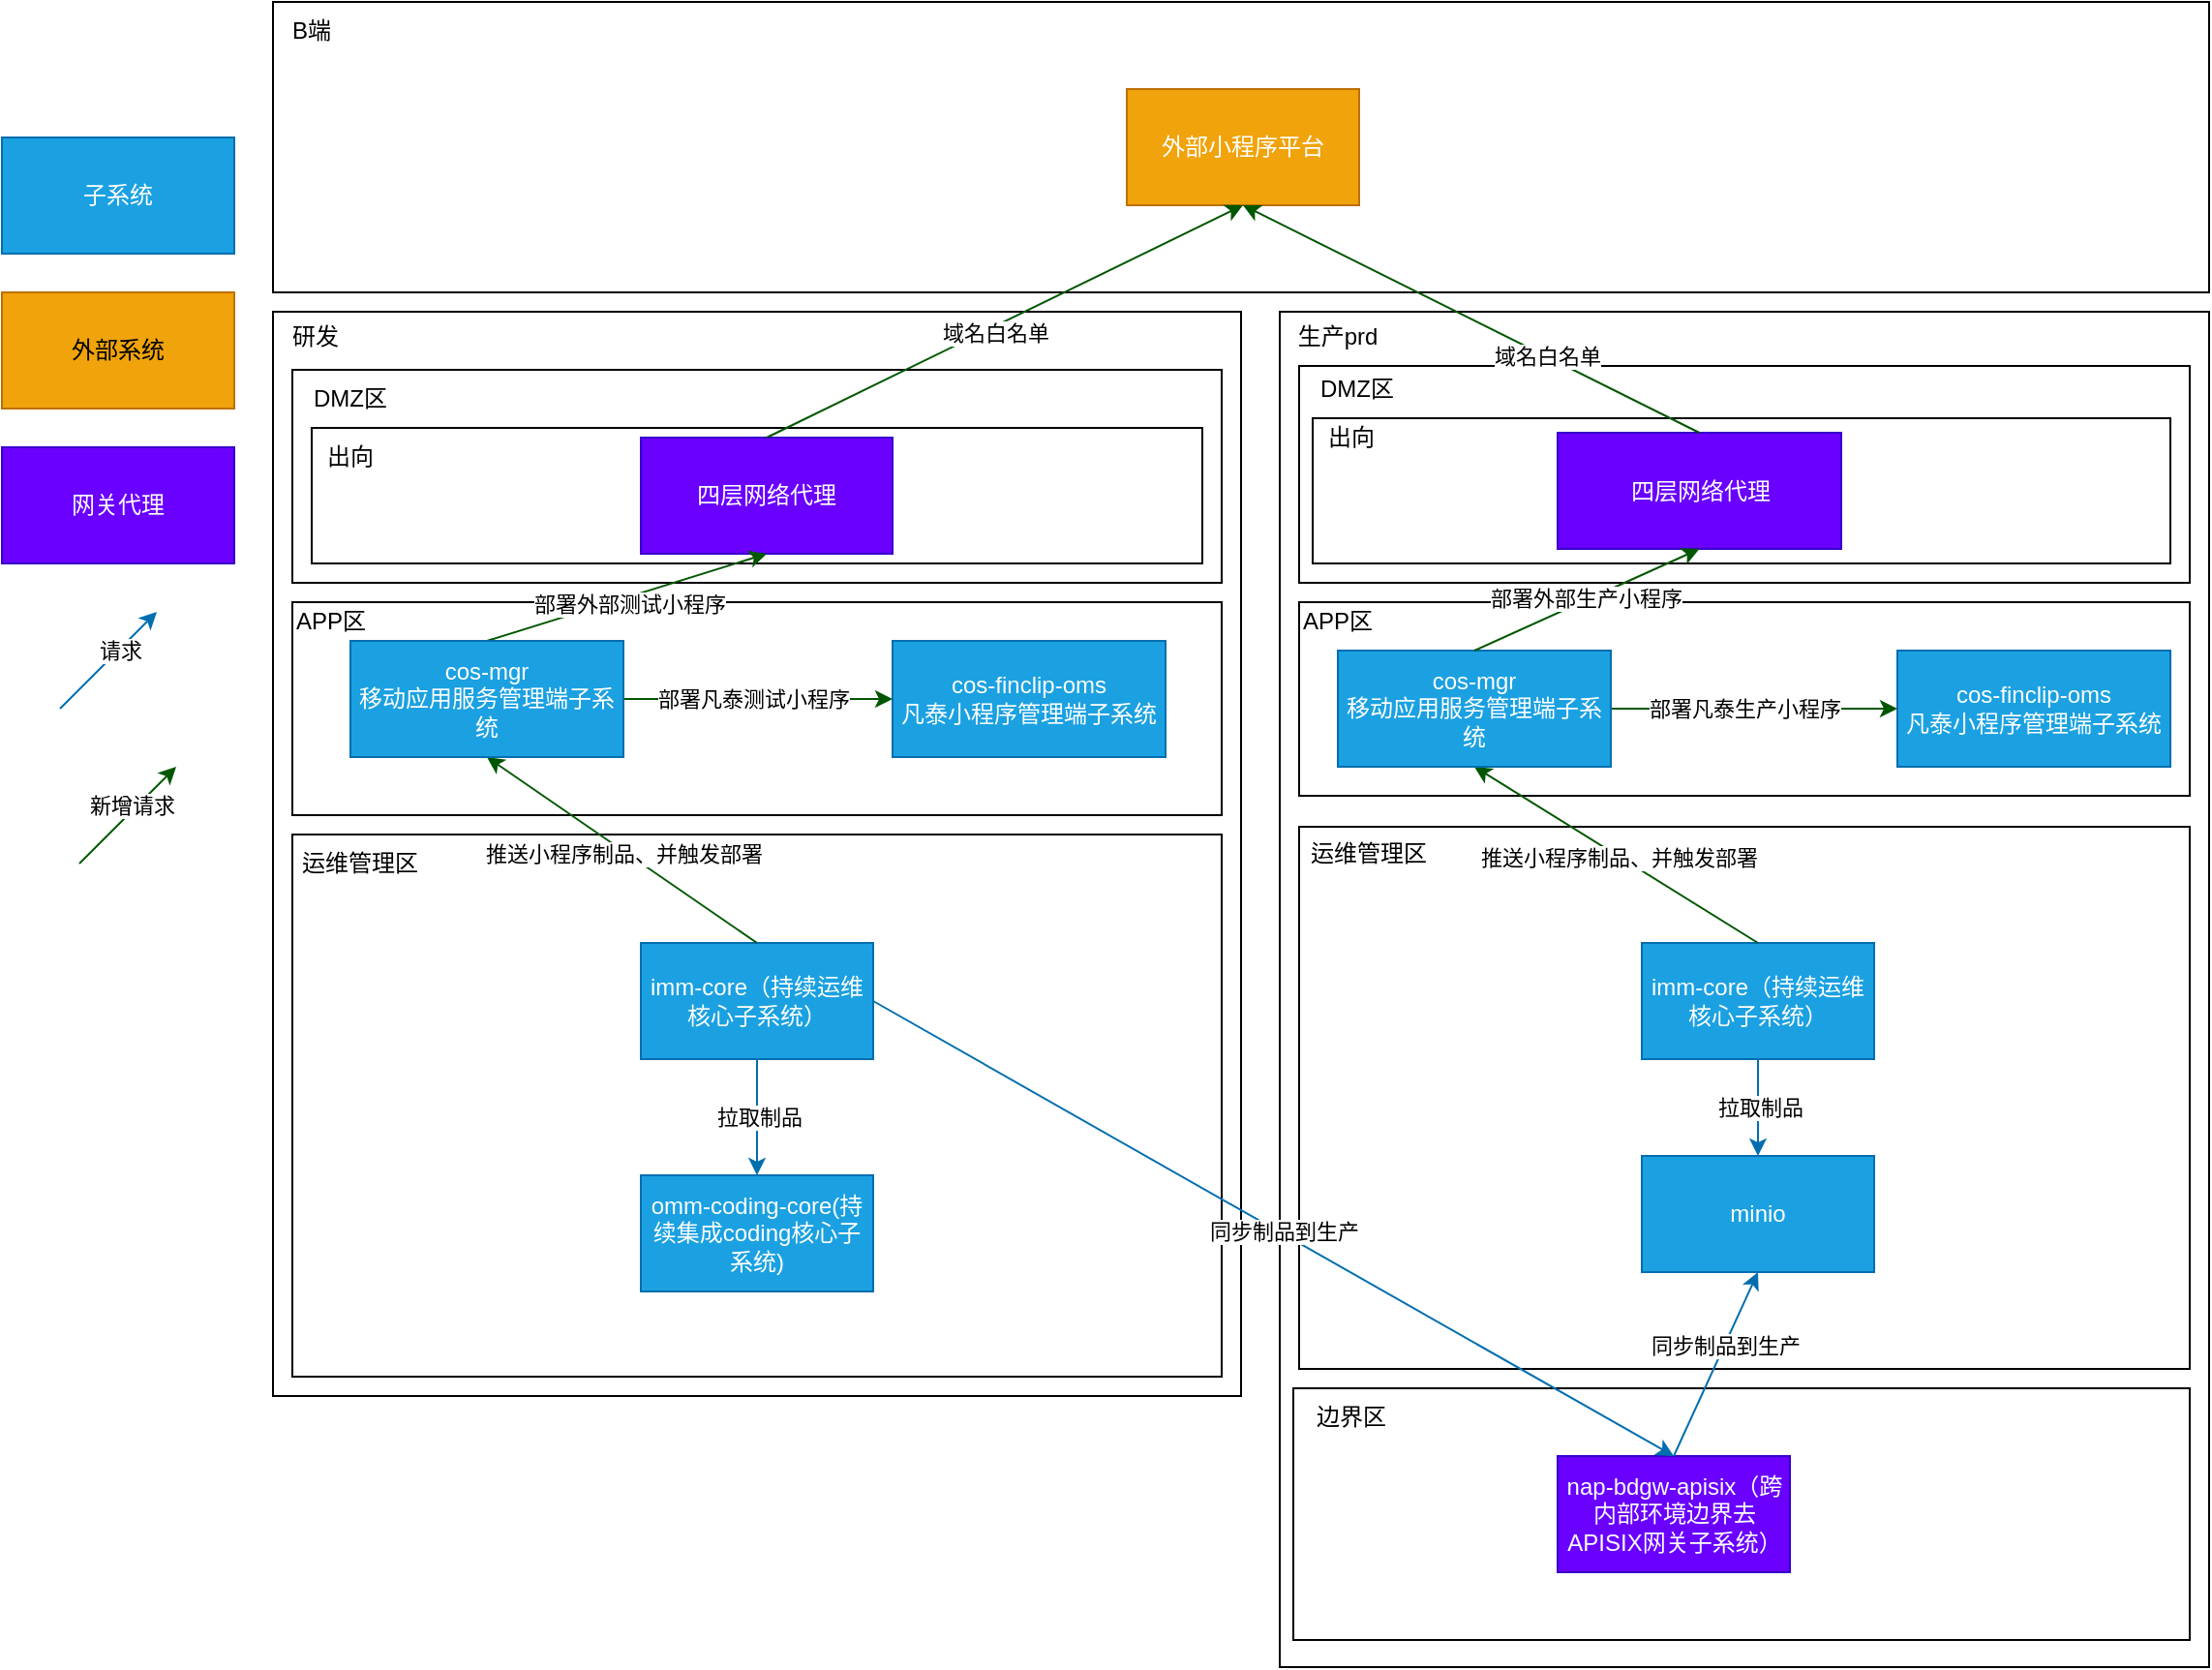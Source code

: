 <mxfile version="24.3.1" type="github">
  <diagram name="第 1 页" id="EOG2HZ5_NcPLtCkEs77e">
    <mxGraphModel dx="1744" dy="2010" grid="1" gridSize="10" guides="1" tooltips="1" connect="1" arrows="1" fold="1" page="1" pageScale="1" pageWidth="827" pageHeight="1169" math="0" shadow="0">
      <root>
        <mxCell id="0" />
        <mxCell id="1" parent="0" />
        <mxCell id="6PQGACXjwFTCAQi2liqI-1" value="" style="rounded=0;whiteSpace=wrap;html=1;" parent="1" vertex="1">
          <mxGeometry x="250" y="-130" width="500" height="560" as="geometry" />
        </mxCell>
        <mxCell id="6PQGACXjwFTCAQi2liqI-2" value="" style="whiteSpace=wrap;html=1;" parent="1" vertex="1">
          <mxGeometry x="260" y="140" width="480" height="280" as="geometry" />
        </mxCell>
        <mxCell id="6PQGACXjwFTCAQi2liqI-4" value="运维管理区" style="text;html=1;strokeColor=none;fillColor=none;align=center;verticalAlign=middle;whiteSpace=wrap;rounded=0;" parent="1" vertex="1">
          <mxGeometry x="260" y="140" width="70" height="30" as="geometry" />
        </mxCell>
        <mxCell id="6PQGACXjwFTCAQi2liqI-15" value="" style="rounded=0;whiteSpace=wrap;html=1;" parent="1" vertex="1">
          <mxGeometry x="260" y="-100" width="480" height="110" as="geometry" />
        </mxCell>
        <mxCell id="6PQGACXjwFTCAQi2liqI-16" value="DMZ区" style="text;html=1;strokeColor=none;fillColor=none;align=center;verticalAlign=middle;whiteSpace=wrap;rounded=0;" parent="1" vertex="1">
          <mxGeometry x="260" y="-100" width="60" height="30" as="geometry" />
        </mxCell>
        <mxCell id="6PQGACXjwFTCAQi2liqI-17" value="" style="rounded=0;whiteSpace=wrap;html=1;" parent="1" vertex="1">
          <mxGeometry x="270" y="-70" width="460" height="70" as="geometry" />
        </mxCell>
        <mxCell id="6PQGACXjwFTCAQi2liqI-18" value="出向" style="text;html=1;strokeColor=none;fillColor=none;align=center;verticalAlign=middle;whiteSpace=wrap;rounded=0;" parent="1" vertex="1">
          <mxGeometry x="260" y="-70" width="60" height="30" as="geometry" />
        </mxCell>
        <mxCell id="6PQGACXjwFTCAQi2liqI-19" value="研发" style="text;html=1;strokeColor=none;fillColor=none;align=center;verticalAlign=middle;whiteSpace=wrap;rounded=0;" parent="1" vertex="1">
          <mxGeometry x="242" y="-132" width="60" height="30" as="geometry" />
        </mxCell>
        <mxCell id="6PQGACXjwFTCAQi2liqI-20" value="" style="rounded=0;whiteSpace=wrap;html=1;" parent="1" vertex="1">
          <mxGeometry x="770" y="-130" width="480" height="700" as="geometry" />
        </mxCell>
        <mxCell id="6PQGACXjwFTCAQi2liqI-21" value="生产prd" style="text;html=1;strokeColor=none;fillColor=none;align=center;verticalAlign=middle;whiteSpace=wrap;rounded=0;" parent="1" vertex="1">
          <mxGeometry x="770" y="-132" width="60" height="30" as="geometry" />
        </mxCell>
        <mxCell id="6PQGACXjwFTCAQi2liqI-22" value="" style="rounded=0;whiteSpace=wrap;html=1;" parent="1" vertex="1">
          <mxGeometry x="780" y="-102" width="460" height="112" as="geometry" />
        </mxCell>
        <mxCell id="6PQGACXjwFTCAQi2liqI-23" value="DMZ区" style="text;html=1;strokeColor=none;fillColor=none;align=center;verticalAlign=middle;whiteSpace=wrap;rounded=0;" parent="1" vertex="1">
          <mxGeometry x="780" y="-105" width="60" height="30" as="geometry" />
        </mxCell>
        <mxCell id="6PQGACXjwFTCAQi2liqI-24" value="" style="rounded=0;whiteSpace=wrap;html=1;" parent="1" vertex="1">
          <mxGeometry x="787" y="-75" width="443" height="75" as="geometry" />
        </mxCell>
        <mxCell id="6PQGACXjwFTCAQi2liqI-25" value="出向" style="text;html=1;strokeColor=none;fillColor=none;align=center;verticalAlign=middle;whiteSpace=wrap;rounded=0;" parent="1" vertex="1">
          <mxGeometry x="777" y="-80" width="60" height="30" as="geometry" />
        </mxCell>
        <mxCell id="6PQGACXjwFTCAQi2liqI-26" value="四层网络代理" style="rounded=0;whiteSpace=wrap;html=1;fillColor=#6a00ff;fontColor=#ffffff;strokeColor=#3700CC;" parent="1" vertex="1">
          <mxGeometry x="440" y="-65" width="130" height="60" as="geometry" />
        </mxCell>
        <mxCell id="6PQGACXjwFTCAQi2liqI-27" value="四层网络代理" style="rounded=0;whiteSpace=wrap;html=1;fillColor=#6a00ff;fontColor=#ffffff;strokeColor=#3700CC;" parent="1" vertex="1">
          <mxGeometry x="913.5" y="-67.5" width="146.5" height="60" as="geometry" />
        </mxCell>
        <mxCell id="6PQGACXjwFTCAQi2liqI-28" value="" style="rounded=0;whiteSpace=wrap;html=1;" parent="1" vertex="1">
          <mxGeometry x="780" y="136" width="460" height="280" as="geometry" />
        </mxCell>
        <mxCell id="6PQGACXjwFTCAQi2liqI-29" value="运维管理区" style="text;html=1;strokeColor=none;fillColor=none;align=center;verticalAlign=middle;whiteSpace=wrap;rounded=0;" parent="1" vertex="1">
          <mxGeometry x="781" y="135" width="70" height="30" as="geometry" />
        </mxCell>
        <mxCell id="6PQGACXjwFTCAQi2liqI-33" value="imm-core（持续运维核心子系统）" style="rounded=0;whiteSpace=wrap;html=1;fillColor=#1ba1e2;fontColor=#ffffff;strokeColor=#006EAF;" parent="1" vertex="1">
          <mxGeometry x="957" y="196" width="120" height="60" as="geometry" />
        </mxCell>
        <mxCell id="6PQGACXjwFTCAQi2liqI-37" value="" style="rounded=0;whiteSpace=wrap;html=1;" parent="1" vertex="1">
          <mxGeometry x="780" y="20" width="460" height="100" as="geometry" />
        </mxCell>
        <mxCell id="6PQGACXjwFTCAQi2liqI-38" value="APP区" style="text;html=1;strokeColor=none;fillColor=none;align=center;verticalAlign=middle;whiteSpace=wrap;rounded=0;" parent="1" vertex="1">
          <mxGeometry x="770" y="15" width="60" height="30" as="geometry" />
        </mxCell>
        <mxCell id="6PQGACXjwFTCAQi2liqI-39" value="cos-finclip-oms&lt;br&gt;凡泰小程序管理端子系统" style="rounded=0;whiteSpace=wrap;html=1;fillColor=#1ba1e2;fontColor=#ffffff;strokeColor=#006EAF;" parent="1" vertex="1">
          <mxGeometry x="1089" y="45" width="141" height="60" as="geometry" />
        </mxCell>
        <mxCell id="6PQGACXjwFTCAQi2liqI-40" value="" style="rounded=0;whiteSpace=wrap;html=1;" parent="1" vertex="1">
          <mxGeometry x="250" y="-290" width="1000" height="150" as="geometry" />
        </mxCell>
        <mxCell id="6PQGACXjwFTCAQi2liqI-41" value="B端" style="text;html=1;strokeColor=none;fillColor=none;align=center;verticalAlign=middle;whiteSpace=wrap;rounded=0;" parent="1" vertex="1">
          <mxGeometry x="240" y="-290" width="60" height="30" as="geometry" />
        </mxCell>
        <mxCell id="6PQGACXjwFTCAQi2liqI-42" value="外部小程序平台" style="rounded=0;whiteSpace=wrap;html=1;fillColor=#f0a30a;fontColor=#FFFFFF;strokeColor=#BD7000;" parent="1" vertex="1">
          <mxGeometry x="691" y="-245" width="120" height="60" as="geometry" />
        </mxCell>
        <mxCell id="6PQGACXjwFTCAQi2liqI-55" value="" style="endArrow=classic;html=1;rounded=0;exitX=0.5;exitY=0;exitDx=0;exitDy=0;fillColor=#008a00;strokeColor=#005700;entryX=0.5;entryY=1;entryDx=0;entryDy=0;" parent="1" source="6PQGACXjwFTCAQi2liqI-26" target="6PQGACXjwFTCAQi2liqI-42" edge="1">
          <mxGeometry width="50" height="50" relative="1" as="geometry">
            <mxPoint x="640" y="200" as="sourcePoint" />
            <mxPoint x="515" y="5" as="targetPoint" />
          </mxGeometry>
        </mxCell>
        <mxCell id="6PQGACXjwFTCAQi2liqI-91" value="域名白名单" style="edgeLabel;html=1;align=center;verticalAlign=middle;resizable=0;points=[];" parent="6PQGACXjwFTCAQi2liqI-55" vertex="1" connectable="0">
          <mxGeometry x="-0.049" y="-3" relative="1" as="geometry">
            <mxPoint as="offset" />
          </mxGeometry>
        </mxCell>
        <mxCell id="6PQGACXjwFTCAQi2liqI-57" value="" style="endArrow=classic;html=1;rounded=0;exitX=0.5;exitY=0;exitDx=0;exitDy=0;fillColor=#008a00;strokeColor=#005700;entryX=0.5;entryY=1;entryDx=0;entryDy=0;" parent="1" source="6PQGACXjwFTCAQi2liqI-27" target="6PQGACXjwFTCAQi2liqI-42" edge="1">
          <mxGeometry width="50" height="50" relative="1" as="geometry">
            <mxPoint x="515" y="-55" as="sourcePoint" />
            <mxPoint x="760" y="-175" as="targetPoint" />
          </mxGeometry>
        </mxCell>
        <mxCell id="6PQGACXjwFTCAQi2liqI-92" value="域名白名单" style="edgeLabel;html=1;align=center;verticalAlign=middle;resizable=0;points=[];" parent="6PQGACXjwFTCAQi2liqI-57" vertex="1" connectable="0">
          <mxGeometry x="-0.327" relative="1" as="geometry">
            <mxPoint as="offset" />
          </mxGeometry>
        </mxCell>
        <mxCell id="6PQGACXjwFTCAQi2liqI-58" value="" style="endArrow=classic;html=1;rounded=0;fillColor=#008a00;strokeColor=#005700;entryX=0;entryY=0.5;entryDx=0;entryDy=0;exitX=1;exitY=0.5;exitDx=0;exitDy=0;" parent="1" source="xFKDh-lIvcyjJV9DgT24-10" target="6PQGACXjwFTCAQi2liqI-39" edge="1">
          <mxGeometry width="50" height="50" relative="1" as="geometry">
            <mxPoint x="1093" y="200" as="sourcePoint" />
            <mxPoint x="720" y="-175" as="targetPoint" />
          </mxGeometry>
        </mxCell>
        <mxCell id="Y_efudZfRpgbGNTOQu6w-6" value="部署凡泰生产小程序" style="edgeLabel;html=1;align=center;verticalAlign=middle;resizable=0;points=[];" parent="6PQGACXjwFTCAQi2liqI-58" vertex="1" connectable="0">
          <mxGeometry x="-0.453" y="-1" relative="1" as="geometry">
            <mxPoint x="28" y="-1" as="offset" />
          </mxGeometry>
        </mxCell>
        <mxCell id="6PQGACXjwFTCAQi2liqI-65" value="minio" style="rounded=0;whiteSpace=wrap;html=1;fillColor=#1ba1e2;fontColor=#ffffff;strokeColor=#006EAF;" parent="1" vertex="1">
          <mxGeometry x="957" y="306" width="120" height="60" as="geometry" />
        </mxCell>
        <mxCell id="6PQGACXjwFTCAQi2liqI-68" value="" style="rounded=0;whiteSpace=wrap;html=1;" parent="1" vertex="1">
          <mxGeometry x="837" y="456" width="120" height="60" as="geometry" />
        </mxCell>
        <mxCell id="6PQGACXjwFTCAQi2liqI-69" value="" style="rounded=0;whiteSpace=wrap;html=1;" parent="1" vertex="1">
          <mxGeometry x="777" y="426" width="463" height="130" as="geometry" />
        </mxCell>
        <mxCell id="6PQGACXjwFTCAQi2liqI-70" value="边界区" style="text;html=1;strokeColor=none;fillColor=none;align=center;verticalAlign=middle;whiteSpace=wrap;rounded=0;" parent="1" vertex="1">
          <mxGeometry x="777" y="426" width="60" height="30" as="geometry" />
        </mxCell>
        <mxCell id="6PQGACXjwFTCAQi2liqI-71" value="nap-bdgw-apisix（跨内部环境边界去APISIX网关子系统）" style="rounded=0;whiteSpace=wrap;html=1;fillColor=#6a00ff;fontColor=#ffffff;strokeColor=#3700CC;" parent="1" vertex="1">
          <mxGeometry x="913.5" y="461" width="120" height="60" as="geometry" />
        </mxCell>
        <mxCell id="6PQGACXjwFTCAQi2liqI-66" value="" style="endArrow=classic;html=1;rounded=0;entryX=0.5;entryY=0;entryDx=0;entryDy=0;fillColor=#1ba1e2;strokeColor=#006EAF;exitX=1;exitY=0.5;exitDx=0;exitDy=0;" parent="1" source="Y_efudZfRpgbGNTOQu6w-16" target="6PQGACXjwFTCAQi2liqI-71" edge="1">
          <mxGeometry width="50" height="50" relative="1" as="geometry">
            <mxPoint x="543" y="140" as="sourcePoint" />
            <mxPoint x="730" y="200" as="targetPoint" />
          </mxGeometry>
        </mxCell>
        <mxCell id="6PQGACXjwFTCAQi2liqI-95" value="同步制品到生产" style="edgeLabel;html=1;align=center;verticalAlign=middle;resizable=0;points=[];" parent="6PQGACXjwFTCAQi2liqI-66" vertex="1" connectable="0">
          <mxGeometry x="0.022" y="2" relative="1" as="geometry">
            <mxPoint x="-1" as="offset" />
          </mxGeometry>
        </mxCell>
        <mxCell id="6PQGACXjwFTCAQi2liqI-72" value="" style="endArrow=classic;html=1;rounded=0;fillColor=#1ba1e2;strokeColor=#006EAF;entryX=0.5;entryY=1;entryDx=0;entryDy=0;exitX=0.5;exitY=0;exitDx=0;exitDy=0;" parent="1" source="6PQGACXjwFTCAQi2liqI-71" target="6PQGACXjwFTCAQi2liqI-65" edge="1">
          <mxGeometry width="50" height="50" relative="1" as="geometry">
            <mxPoint x="880" y="236" as="sourcePoint" />
            <mxPoint x="876" y="126" as="targetPoint" />
          </mxGeometry>
        </mxCell>
        <mxCell id="6PQGACXjwFTCAQi2liqI-96" value="同步制品到生产" style="edgeLabel;html=1;align=center;verticalAlign=middle;resizable=0;points=[];" parent="6PQGACXjwFTCAQi2liqI-72" vertex="1" connectable="0">
          <mxGeometry x="0.193" relative="1" as="geometry">
            <mxPoint as="offset" />
          </mxGeometry>
        </mxCell>
        <mxCell id="6PQGACXjwFTCAQi2liqI-75" value="子系统" style="rounded=0;whiteSpace=wrap;html=1;fillColor=#1ba1e2;fontColor=#ffffff;strokeColor=#006EAF;" parent="1" vertex="1">
          <mxGeometry x="110" y="-220" width="120" height="60" as="geometry" />
        </mxCell>
        <mxCell id="6PQGACXjwFTCAQi2liqI-76" value="外部系统" style="rounded=0;whiteSpace=wrap;html=1;fillColor=#f0a30a;fontColor=#000000;strokeColor=#BD7000;" parent="1" vertex="1">
          <mxGeometry x="110" y="-140" width="120" height="60" as="geometry" />
        </mxCell>
        <mxCell id="6PQGACXjwFTCAQi2liqI-77" value="网关代理" style="rounded=0;whiteSpace=wrap;html=1;fillColor=#6a00ff;fontColor=#ffffff;strokeColor=#3700CC;" parent="1" vertex="1">
          <mxGeometry x="110" y="-60" width="120" height="60" as="geometry" />
        </mxCell>
        <mxCell id="6PQGACXjwFTCAQi2liqI-79" value="" style="endArrow=classic;html=1;rounded=0;fillColor=#1ba1e2;strokeColor=#006EAF;" parent="1" edge="1">
          <mxGeometry width="50" height="50" relative="1" as="geometry">
            <mxPoint x="140" y="75" as="sourcePoint" />
            <mxPoint x="190" y="25" as="targetPoint" />
          </mxGeometry>
        </mxCell>
        <mxCell id="6PQGACXjwFTCAQi2liqI-80" value="请求" style="edgeLabel;html=1;align=center;verticalAlign=middle;resizable=0;points=[];" parent="6PQGACXjwFTCAQi2liqI-79" vertex="1" connectable="0">
          <mxGeometry x="-0.137" y="10" relative="1" as="geometry">
            <mxPoint x="16" y="-2" as="offset" />
          </mxGeometry>
        </mxCell>
        <mxCell id="6PQGACXjwFTCAQi2liqI-81" value="" style="endArrow=classic;html=1;rounded=0;fillColor=#008a00;strokeColor=#005700;" parent="1" edge="1">
          <mxGeometry width="50" height="50" relative="1" as="geometry">
            <mxPoint x="150" y="155" as="sourcePoint" />
            <mxPoint x="200" y="105" as="targetPoint" />
          </mxGeometry>
        </mxCell>
        <mxCell id="6PQGACXjwFTCAQi2liqI-82" value="新增请求" style="edgeLabel;html=1;align=center;verticalAlign=middle;resizable=0;points=[];" parent="6PQGACXjwFTCAQi2liqI-81" vertex="1" connectable="0">
          <mxGeometry x="-0.137" y="-6" relative="1" as="geometry">
            <mxPoint x="1" y="-13" as="offset" />
          </mxGeometry>
        </mxCell>
        <mxCell id="6PQGACXjwFTCAQi2liqI-99" value="" style="endArrow=classic;html=1;rounded=0;fillColor=#1ba1e2;strokeColor=#006EAF;entryX=0.5;entryY=0;entryDx=0;entryDy=0;exitX=0.5;exitY=1;exitDx=0;exitDy=0;" parent="1" source="6PQGACXjwFTCAQi2liqI-33" target="6PQGACXjwFTCAQi2liqI-65" edge="1">
          <mxGeometry width="50" height="50" relative="1" as="geometry">
            <mxPoint x="940" y="96" as="sourcePoint" />
            <mxPoint x="1044" y="96" as="targetPoint" />
          </mxGeometry>
        </mxCell>
        <mxCell id="6PQGACXjwFTCAQi2liqI-100" value="拉取制品" style="edgeLabel;html=1;align=center;verticalAlign=middle;resizable=0;points=[];" parent="6PQGACXjwFTCAQi2liqI-99" vertex="1" connectable="0">
          <mxGeometry x="-0.017" y="1" relative="1" as="geometry">
            <mxPoint as="offset" />
          </mxGeometry>
        </mxCell>
        <mxCell id="6PQGACXjwFTCAQi2liqI-60" value="" style="endArrow=classic;html=1;rounded=0;fillColor=#008a00;strokeColor=#005700;exitX=0.5;exitY=0;exitDx=0;exitDy=0;entryX=0.5;entryY=1;entryDx=0;entryDy=0;" parent="1" source="6PQGACXjwFTCAQi2liqI-33" target="xFKDh-lIvcyjJV9DgT24-10" edge="1">
          <mxGeometry width="50" height="50" relative="1" as="geometry">
            <mxPoint x="1104" y="210" as="sourcePoint" />
            <mxPoint x="1033" y="360" as="targetPoint" />
          </mxGeometry>
        </mxCell>
        <mxCell id="Y_efudZfRpgbGNTOQu6w-1" value="推送小程序制品、并触发部署" style="edgeLabel;html=1;align=center;verticalAlign=middle;resizable=0;points=[];" parent="6PQGACXjwFTCAQi2liqI-60" vertex="1" connectable="0">
          <mxGeometry x="-0.015" y="1" relative="1" as="geometry">
            <mxPoint as="offset" />
          </mxGeometry>
        </mxCell>
        <mxCell id="xFKDh-lIvcyjJV9DgT24-1" value="" style="rounded=0;whiteSpace=wrap;html=1;" parent="1" vertex="1">
          <mxGeometry x="260" y="20" width="480" height="110" as="geometry" />
        </mxCell>
        <mxCell id="xFKDh-lIvcyjJV9DgT24-2" value="APP区" style="text;html=1;strokeColor=none;fillColor=none;align=center;verticalAlign=middle;whiteSpace=wrap;rounded=0;" parent="1" vertex="1">
          <mxGeometry x="250" y="15" width="60" height="30" as="geometry" />
        </mxCell>
        <mxCell id="xFKDh-lIvcyjJV9DgT24-3" value="cos-finclip-oms&lt;br&gt;凡泰小程序管理端子系统" style="rounded=0;whiteSpace=wrap;html=1;fillColor=#1ba1e2;fontColor=#ffffff;strokeColor=#006EAF;" parent="1" vertex="1">
          <mxGeometry x="570" y="40" width="141" height="60" as="geometry" />
        </mxCell>
        <mxCell id="6PQGACXjwFTCAQi2liqI-54" value="" style="endArrow=classic;html=1;rounded=0;exitX=0.5;exitY=0;exitDx=0;exitDy=0;fillColor=#008a00;strokeColor=#005700;entryX=0.5;entryY=1;entryDx=0;entryDy=0;" parent="1" source="Y_efudZfRpgbGNTOQu6w-25" target="6PQGACXjwFTCAQi2liqI-26" edge="1">
          <mxGeometry width="50" height="50" relative="1" as="geometry">
            <mxPoint x="630" y="190" as="sourcePoint" />
            <mxPoint x="580" y="350" as="targetPoint" />
          </mxGeometry>
        </mxCell>
        <mxCell id="6PQGACXjwFTCAQi2liqI-93" value="部署外部测试小程序" style="edgeLabel;html=1;align=center;verticalAlign=middle;resizable=0;points=[];" parent="6PQGACXjwFTCAQi2liqI-54" vertex="1" connectable="0">
          <mxGeometry x="-0.005" y="-3" relative="1" as="geometry">
            <mxPoint as="offset" />
          </mxGeometry>
        </mxCell>
        <mxCell id="xFKDh-lIvcyjJV9DgT24-7" value="" style="endArrow=classic;html=1;rounded=0;exitX=1;exitY=0.5;exitDx=0;exitDy=0;fillColor=#008a00;strokeColor=#005700;entryX=0;entryY=0.5;entryDx=0;entryDy=0;" parent="1" source="Y_efudZfRpgbGNTOQu6w-25" target="xFKDh-lIvcyjJV9DgT24-3" edge="1">
          <mxGeometry width="50" height="50" relative="1" as="geometry">
            <mxPoint x="630" y="190" as="sourcePoint" />
            <mxPoint x="464" y="105" as="targetPoint" />
          </mxGeometry>
        </mxCell>
        <mxCell id="xFKDh-lIvcyjJV9DgT24-9" value="部署凡泰测试小程序" style="edgeLabel;html=1;align=center;verticalAlign=middle;resizable=0;points=[];" parent="xFKDh-lIvcyjJV9DgT24-7" vertex="1" connectable="0">
          <mxGeometry x="0.156" relative="1" as="geometry">
            <mxPoint x="-14" as="offset" />
          </mxGeometry>
        </mxCell>
        <mxCell id="xFKDh-lIvcyjJV9DgT24-10" value="cos-mgr&lt;br&gt;移动应用服务管理端子系统" style="rounded=0;whiteSpace=wrap;html=1;fillColor=#1ba1e2;fontColor=#ffffff;strokeColor=#006EAF;" parent="1" vertex="1">
          <mxGeometry x="800" y="45" width="141" height="60" as="geometry" />
        </mxCell>
        <mxCell id="Y_efudZfRpgbGNTOQu6w-3" value="" style="endArrow=classic;html=1;rounded=0;fillColor=#008a00;strokeColor=#005700;exitX=0.5;exitY=0;exitDx=0;exitDy=0;entryX=0.5;entryY=1;entryDx=0;entryDy=0;" parent="1" source="xFKDh-lIvcyjJV9DgT24-10" target="6PQGACXjwFTCAQi2liqI-27" edge="1">
          <mxGeometry width="50" height="50" relative="1" as="geometry">
            <mxPoint x="1027" y="230" as="sourcePoint" />
            <mxPoint x="907" y="115" as="targetPoint" />
          </mxGeometry>
        </mxCell>
        <mxCell id="Y_efudZfRpgbGNTOQu6w-4" value="部署外部生产小程序" style="edgeLabel;html=1;align=center;verticalAlign=middle;resizable=0;points=[];" parent="Y_efudZfRpgbGNTOQu6w-3" vertex="1" connectable="0">
          <mxGeometry x="-0.015" y="1" relative="1" as="geometry">
            <mxPoint as="offset" />
          </mxGeometry>
        </mxCell>
        <mxCell id="Y_efudZfRpgbGNTOQu6w-16" value="imm-core（持续运维核心子系统）" style="rounded=0;whiteSpace=wrap;html=1;fillColor=#1ba1e2;fontColor=#ffffff;strokeColor=#006EAF;" parent="1" vertex="1">
          <mxGeometry x="440" y="196" width="120" height="60" as="geometry" />
        </mxCell>
        <mxCell id="Y_efudZfRpgbGNTOQu6w-17" value="omm-coding-core(持续集成coding核心子系统)" style="rounded=0;whiteSpace=wrap;html=1;fillColor=#1ba1e2;fontColor=#ffffff;strokeColor=#006EAF;" parent="1" vertex="1">
          <mxGeometry x="440" y="316" width="120" height="60" as="geometry" />
        </mxCell>
        <mxCell id="Y_efudZfRpgbGNTOQu6w-20" value="" style="endArrow=classic;html=1;rounded=0;fillColor=#1ba1e2;strokeColor=#006EAF;entryX=0.5;entryY=0;entryDx=0;entryDy=0;exitX=0.5;exitY=1;exitDx=0;exitDy=0;" parent="1" source="Y_efudZfRpgbGNTOQu6w-16" target="Y_efudZfRpgbGNTOQu6w-17" edge="1">
          <mxGeometry width="50" height="50" relative="1" as="geometry">
            <mxPoint x="538" y="116" as="sourcePoint" />
            <mxPoint x="565" y="76" as="targetPoint" />
          </mxGeometry>
        </mxCell>
        <mxCell id="Y_efudZfRpgbGNTOQu6w-21" value="拉取制品" style="edgeLabel;html=1;align=center;verticalAlign=middle;resizable=0;points=[];" parent="Y_efudZfRpgbGNTOQu6w-20" vertex="1" connectable="0">
          <mxGeometry x="-0.017" y="1" relative="1" as="geometry">
            <mxPoint as="offset" />
          </mxGeometry>
        </mxCell>
        <mxCell id="Y_efudZfRpgbGNTOQu6w-22" value="" style="endArrow=classic;html=1;rounded=0;fillColor=#008a00;strokeColor=#005700;exitX=0.5;exitY=0;exitDx=0;exitDy=0;entryX=0.5;entryY=1;entryDx=0;entryDy=0;" parent="1" source="Y_efudZfRpgbGNTOQu6w-16" target="Y_efudZfRpgbGNTOQu6w-25" edge="1">
          <mxGeometry width="50" height="50" relative="1" as="geometry">
            <mxPoint x="630" y="210" as="sourcePoint" />
            <mxPoint x="397" y="105" as="targetPoint" />
          </mxGeometry>
        </mxCell>
        <mxCell id="Y_efudZfRpgbGNTOQu6w-23" value="推送小程序制品、并触发部署" style="edgeLabel;html=1;align=center;verticalAlign=middle;resizable=0;points=[];" parent="Y_efudZfRpgbGNTOQu6w-22" vertex="1" connectable="0">
          <mxGeometry x="-0.015" y="1" relative="1" as="geometry">
            <mxPoint as="offset" />
          </mxGeometry>
        </mxCell>
        <mxCell id="Y_efudZfRpgbGNTOQu6w-25" value="cos-mgr&lt;br&gt;移动应用服务管理端子系统" style="rounded=0;whiteSpace=wrap;html=1;fillColor=#1ba1e2;fontColor=#ffffff;strokeColor=#006EAF;" parent="1" vertex="1">
          <mxGeometry x="290" y="40" width="141" height="60" as="geometry" />
        </mxCell>
      </root>
    </mxGraphModel>
  </diagram>
</mxfile>
